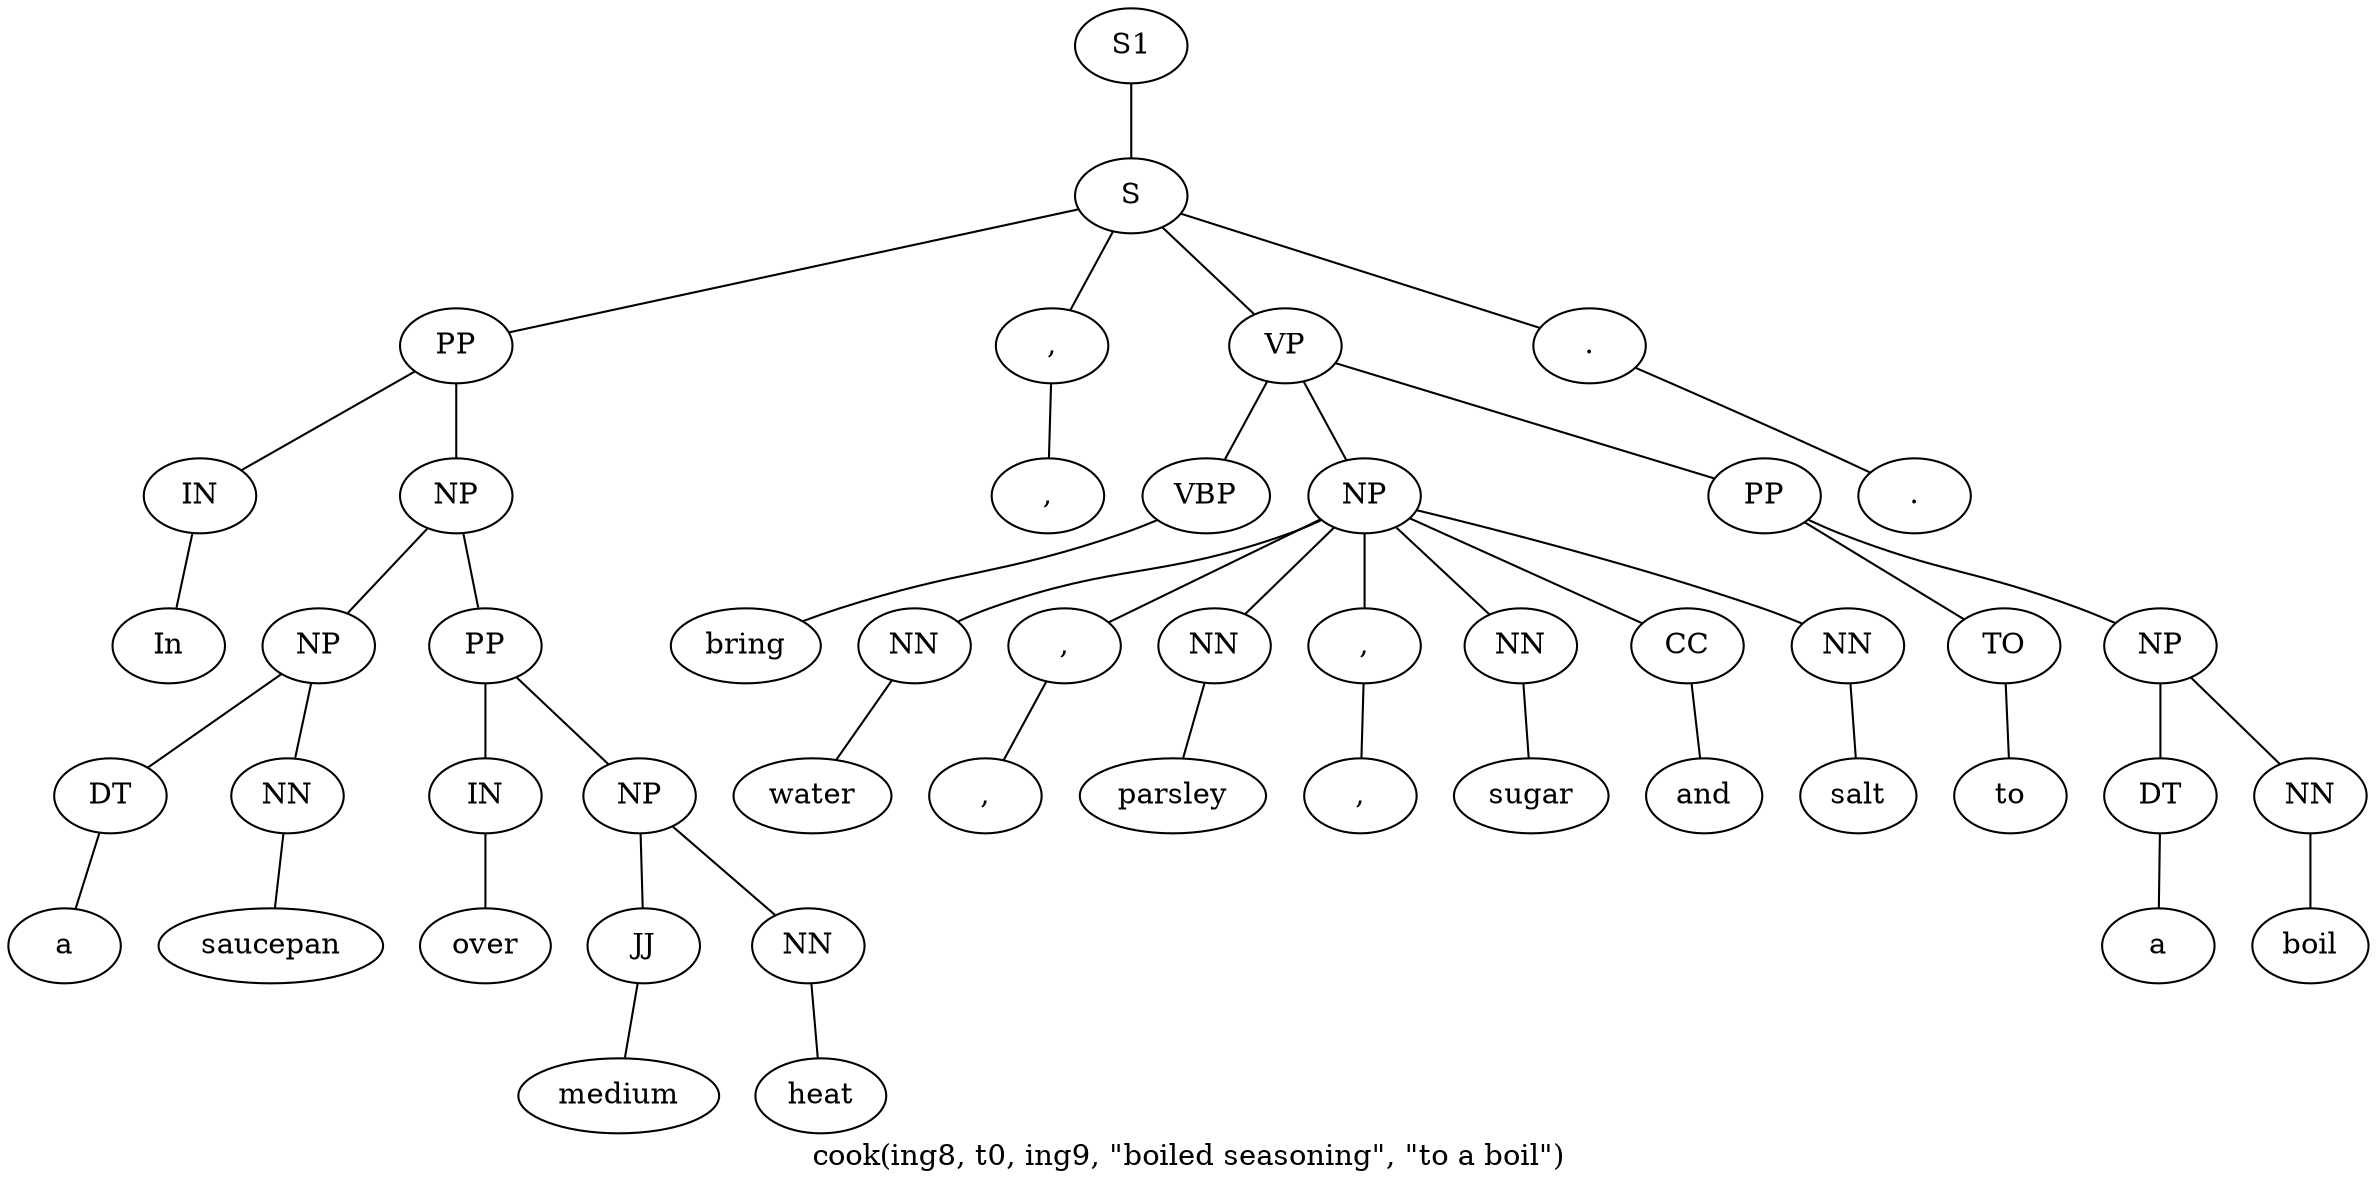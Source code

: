 graph SyntaxGraph {
	label = "cook(ing8, t0, ing9, \"boiled seasoning\", \"to a boil\")";
	Node0 [label="S1"];
	Node1 [label="S"];
	Node2 [label="PP"];
	Node3 [label="IN"];
	Node4 [label="In"];
	Node5 [label="NP"];
	Node6 [label="NP"];
	Node7 [label="DT"];
	Node8 [label="a"];
	Node9 [label="NN"];
	Node10 [label="saucepan"];
	Node11 [label="PP"];
	Node12 [label="IN"];
	Node13 [label="over"];
	Node14 [label="NP"];
	Node15 [label="JJ"];
	Node16 [label="medium"];
	Node17 [label="NN"];
	Node18 [label="heat"];
	Node19 [label=","];
	Node20 [label=","];
	Node21 [label="VP"];
	Node22 [label="VBP"];
	Node23 [label="bring"];
	Node24 [label="NP"];
	Node25 [label="NN"];
	Node26 [label="water"];
	Node27 [label=","];
	Node28 [label=","];
	Node29 [label="NN"];
	Node30 [label="parsley"];
	Node31 [label=","];
	Node32 [label=","];
	Node33 [label="NN"];
	Node34 [label="sugar"];
	Node35 [label="CC"];
	Node36 [label="and"];
	Node37 [label="NN"];
	Node38 [label="salt"];
	Node39 [label="PP"];
	Node40 [label="TO"];
	Node41 [label="to"];
	Node42 [label="NP"];
	Node43 [label="DT"];
	Node44 [label="a"];
	Node45 [label="NN"];
	Node46 [label="boil"];
	Node47 [label="."];
	Node48 [label="."];

	Node0 -- Node1;
	Node1 -- Node2;
	Node1 -- Node19;
	Node1 -- Node21;
	Node1 -- Node47;
	Node2 -- Node3;
	Node2 -- Node5;
	Node3 -- Node4;
	Node5 -- Node6;
	Node5 -- Node11;
	Node6 -- Node7;
	Node6 -- Node9;
	Node7 -- Node8;
	Node9 -- Node10;
	Node11 -- Node12;
	Node11 -- Node14;
	Node12 -- Node13;
	Node14 -- Node15;
	Node14 -- Node17;
	Node15 -- Node16;
	Node17 -- Node18;
	Node19 -- Node20;
	Node21 -- Node22;
	Node21 -- Node24;
	Node21 -- Node39;
	Node22 -- Node23;
	Node24 -- Node25;
	Node24 -- Node27;
	Node24 -- Node29;
	Node24 -- Node31;
	Node24 -- Node33;
	Node24 -- Node35;
	Node24 -- Node37;
	Node25 -- Node26;
	Node27 -- Node28;
	Node29 -- Node30;
	Node31 -- Node32;
	Node33 -- Node34;
	Node35 -- Node36;
	Node37 -- Node38;
	Node39 -- Node40;
	Node39 -- Node42;
	Node40 -- Node41;
	Node42 -- Node43;
	Node42 -- Node45;
	Node43 -- Node44;
	Node45 -- Node46;
	Node47 -- Node48;
}